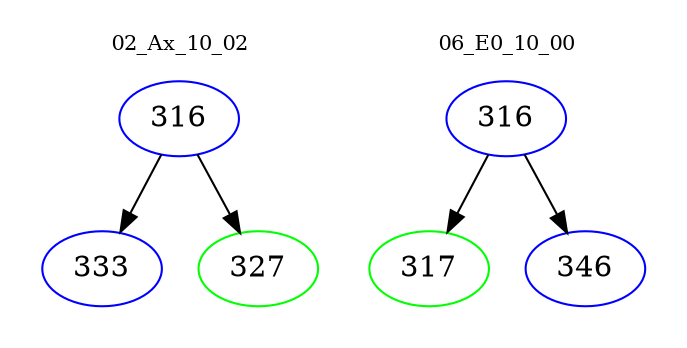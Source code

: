 digraph{
subgraph cluster_0 {
color = white
label = "02_Ax_10_02";
fontsize=10;
T0_316 [label="316", color="blue"]
T0_316 -> T0_333 [color="black"]
T0_333 [label="333", color="blue"]
T0_316 -> T0_327 [color="black"]
T0_327 [label="327", color="green"]
}
subgraph cluster_1 {
color = white
label = "06_E0_10_00";
fontsize=10;
T1_316 [label="316", color="blue"]
T1_316 -> T1_317 [color="black"]
T1_317 [label="317", color="green"]
T1_316 -> T1_346 [color="black"]
T1_346 [label="346", color="blue"]
}
}
